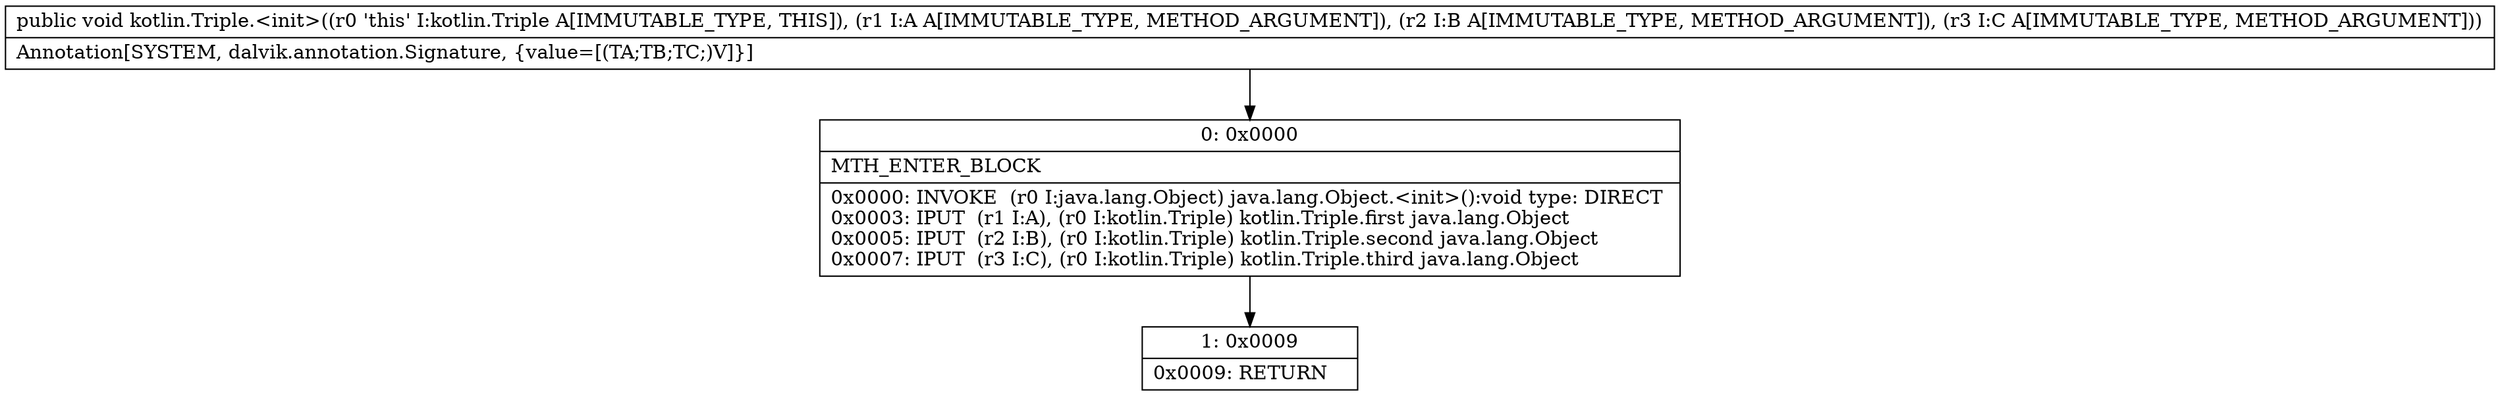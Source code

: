 digraph "CFG forkotlin.Triple.\<init\>(Ljava\/lang\/Object;Ljava\/lang\/Object;Ljava\/lang\/Object;)V" {
Node_0 [shape=record,label="{0\:\ 0x0000|MTH_ENTER_BLOCK\l|0x0000: INVOKE  (r0 I:java.lang.Object) java.lang.Object.\<init\>():void type: DIRECT \l0x0003: IPUT  (r1 I:A), (r0 I:kotlin.Triple) kotlin.Triple.first java.lang.Object \l0x0005: IPUT  (r2 I:B), (r0 I:kotlin.Triple) kotlin.Triple.second java.lang.Object \l0x0007: IPUT  (r3 I:C), (r0 I:kotlin.Triple) kotlin.Triple.third java.lang.Object \l}"];
Node_1 [shape=record,label="{1\:\ 0x0009|0x0009: RETURN   \l}"];
MethodNode[shape=record,label="{public void kotlin.Triple.\<init\>((r0 'this' I:kotlin.Triple A[IMMUTABLE_TYPE, THIS]), (r1 I:A A[IMMUTABLE_TYPE, METHOD_ARGUMENT]), (r2 I:B A[IMMUTABLE_TYPE, METHOD_ARGUMENT]), (r3 I:C A[IMMUTABLE_TYPE, METHOD_ARGUMENT]))  | Annotation[SYSTEM, dalvik.annotation.Signature, \{value=[(TA;TB;TC;)V]\}]\l}"];
MethodNode -> Node_0;
Node_0 -> Node_1;
}

